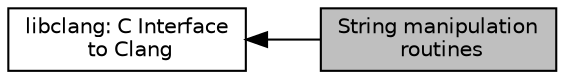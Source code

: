 digraph "String manipulation routines"
{
  bgcolor="transparent";
  edge [fontname="Helvetica",fontsize="10",labelfontname="Helvetica",labelfontsize="10"];
  node [fontname="Helvetica",fontsize="10",shape=box];
  rankdir=LR;
  Node2 [label="libclang: C Interface\l to Clang",height=0.2,width=0.4,color="black",URL="$group__CINDEX.html",tooltip="The C Interface to Clang provides a relatively small API that exposes facilities for parsing source c..."];
  Node1 [label="String manipulation\l routines",height=0.2,width=0.4,color="black", fillcolor="grey75", style="filled", fontcolor="black",tooltip=" "];
  Node2->Node1 [shape=plaintext, dir="back", style="solid"];
}
